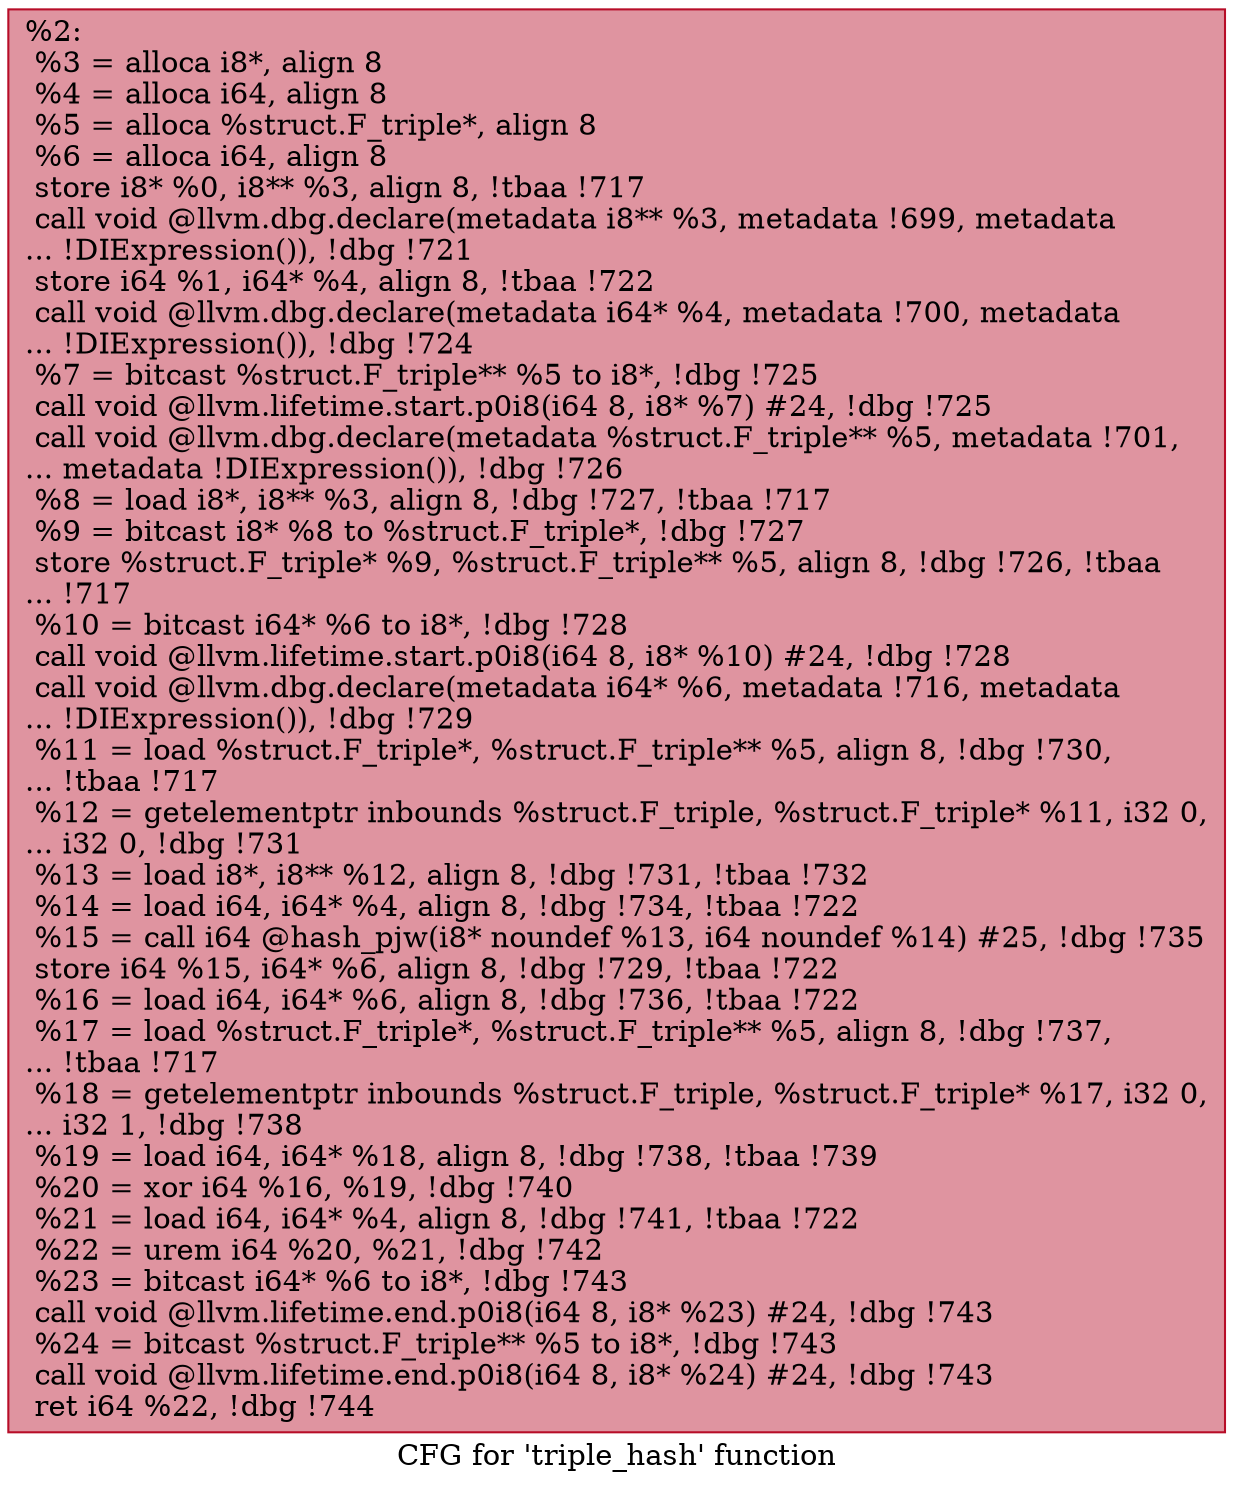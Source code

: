 digraph "CFG for 'triple_hash' function" {
	label="CFG for 'triple_hash' function";

	Node0xa33480 [shape=record,color="#b70d28ff", style=filled, fillcolor="#b70d2870",label="{%2:\l  %3 = alloca i8*, align 8\l  %4 = alloca i64, align 8\l  %5 = alloca %struct.F_triple*, align 8\l  %6 = alloca i64, align 8\l  store i8* %0, i8** %3, align 8, !tbaa !717\l  call void @llvm.dbg.declare(metadata i8** %3, metadata !699, metadata\l... !DIExpression()), !dbg !721\l  store i64 %1, i64* %4, align 8, !tbaa !722\l  call void @llvm.dbg.declare(metadata i64* %4, metadata !700, metadata\l... !DIExpression()), !dbg !724\l  %7 = bitcast %struct.F_triple** %5 to i8*, !dbg !725\l  call void @llvm.lifetime.start.p0i8(i64 8, i8* %7) #24, !dbg !725\l  call void @llvm.dbg.declare(metadata %struct.F_triple** %5, metadata !701,\l... metadata !DIExpression()), !dbg !726\l  %8 = load i8*, i8** %3, align 8, !dbg !727, !tbaa !717\l  %9 = bitcast i8* %8 to %struct.F_triple*, !dbg !727\l  store %struct.F_triple* %9, %struct.F_triple** %5, align 8, !dbg !726, !tbaa\l... !717\l  %10 = bitcast i64* %6 to i8*, !dbg !728\l  call void @llvm.lifetime.start.p0i8(i64 8, i8* %10) #24, !dbg !728\l  call void @llvm.dbg.declare(metadata i64* %6, metadata !716, metadata\l... !DIExpression()), !dbg !729\l  %11 = load %struct.F_triple*, %struct.F_triple** %5, align 8, !dbg !730,\l... !tbaa !717\l  %12 = getelementptr inbounds %struct.F_triple, %struct.F_triple* %11, i32 0,\l... i32 0, !dbg !731\l  %13 = load i8*, i8** %12, align 8, !dbg !731, !tbaa !732\l  %14 = load i64, i64* %4, align 8, !dbg !734, !tbaa !722\l  %15 = call i64 @hash_pjw(i8* noundef %13, i64 noundef %14) #25, !dbg !735\l  store i64 %15, i64* %6, align 8, !dbg !729, !tbaa !722\l  %16 = load i64, i64* %6, align 8, !dbg !736, !tbaa !722\l  %17 = load %struct.F_triple*, %struct.F_triple** %5, align 8, !dbg !737,\l... !tbaa !717\l  %18 = getelementptr inbounds %struct.F_triple, %struct.F_triple* %17, i32 0,\l... i32 1, !dbg !738\l  %19 = load i64, i64* %18, align 8, !dbg !738, !tbaa !739\l  %20 = xor i64 %16, %19, !dbg !740\l  %21 = load i64, i64* %4, align 8, !dbg !741, !tbaa !722\l  %22 = urem i64 %20, %21, !dbg !742\l  %23 = bitcast i64* %6 to i8*, !dbg !743\l  call void @llvm.lifetime.end.p0i8(i64 8, i8* %23) #24, !dbg !743\l  %24 = bitcast %struct.F_triple** %5 to i8*, !dbg !743\l  call void @llvm.lifetime.end.p0i8(i64 8, i8* %24) #24, !dbg !743\l  ret i64 %22, !dbg !744\l}"];
}
